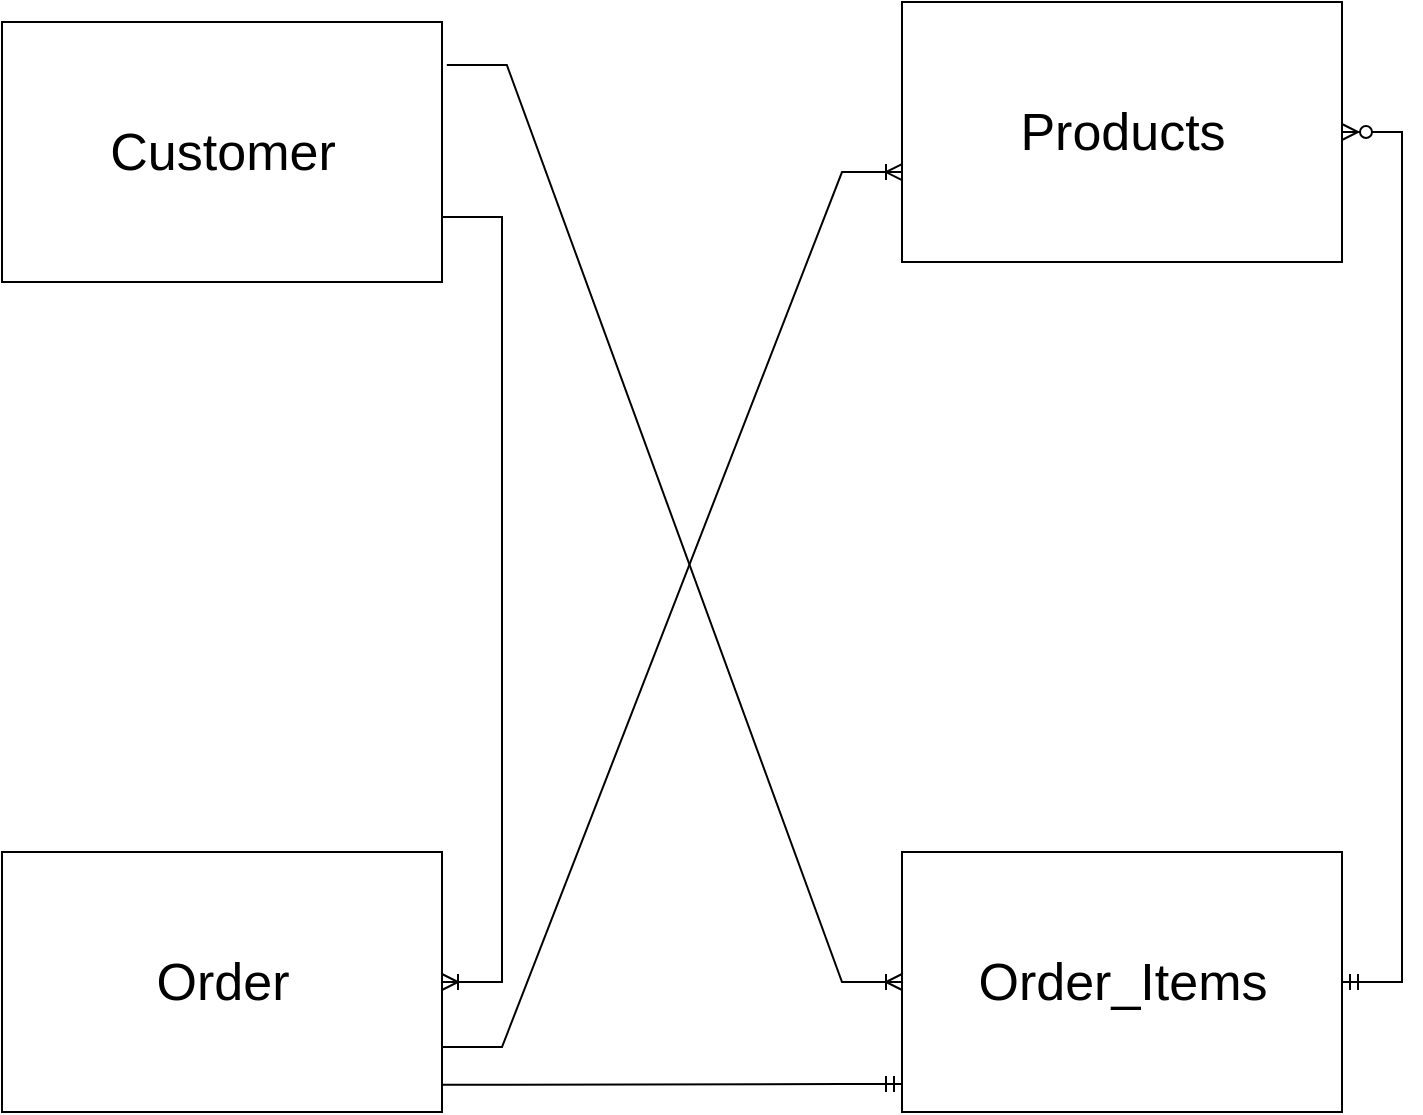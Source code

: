 <mxfile version="17.2.4" type="onedrive"><diagram id="BA3Ds6AlIEEgKtZ8mmWU" name="Page-1"><mxGraphModel dx="1038" dy="617" grid="1" gridSize="10" guides="1" tooltips="1" connect="1" arrows="1" fold="1" page="1" pageScale="1" pageWidth="827" pageHeight="1169" math="0" shadow="0"><root><mxCell id="0"/><mxCell id="1" parent="0"/><mxCell id="Z0OaeWBJ6xq1zhUcu3dC-1" value="" style="whiteSpace=wrap;html=1;" parent="1" vertex="1"><mxGeometry x="90" y="40" width="220" height="130" as="geometry"/></mxCell><mxCell id="Z0OaeWBJ6xq1zhUcu3dC-5" value="&lt;font style=&quot;font-size: 26px&quot;&gt;Customer&lt;/font&gt;" style="text;html=1;resizable=0;autosize=1;align=center;verticalAlign=middle;points=[];fillColor=none;strokeColor=none;rounded=0;" parent="Z0OaeWBJ6xq1zhUcu3dC-1" vertex="1"><mxGeometry x="45" y="55" width="130" height="20" as="geometry"/></mxCell><mxCell id="Z0OaeWBJ6xq1zhUcu3dC-2" value="" style="whiteSpace=wrap;html=1;" parent="1" vertex="1"><mxGeometry x="540" y="30" width="220" height="130" as="geometry"/></mxCell><mxCell id="Z0OaeWBJ6xq1zhUcu3dC-3" value="" style="whiteSpace=wrap;html=1;" parent="1" vertex="1"><mxGeometry x="90" y="455" width="220" height="130" as="geometry"/></mxCell><mxCell id="Z0OaeWBJ6xq1zhUcu3dC-4" value="" style="whiteSpace=wrap;html=1;" parent="1" vertex="1"><mxGeometry x="540" y="455" width="220" height="130" as="geometry"/></mxCell><mxCell id="Z0OaeWBJ6xq1zhUcu3dC-8" value="&lt;font style=&quot;font-size: 26px&quot;&gt;Order&lt;br&gt;&lt;/font&gt;" style="text;html=1;resizable=0;autosize=1;align=center;verticalAlign=middle;points=[];fillColor=none;strokeColor=none;rounded=0;" parent="1" vertex="1"><mxGeometry x="160" y="510" width="80" height="20" as="geometry"/></mxCell><mxCell id="Z0OaeWBJ6xq1zhUcu3dC-9" value="&lt;span style=&quot;font-size: 26px&quot;&gt;Products&lt;br&gt;&lt;/span&gt;" style="text;html=1;resizable=0;autosize=1;align=center;verticalAlign=middle;points=[];fillColor=none;strokeColor=none;rounded=0;" parent="1" vertex="1"><mxGeometry x="590" y="85" width="120" height="20" as="geometry"/></mxCell><mxCell id="Z0OaeWBJ6xq1zhUcu3dC-10" value="&lt;font style=&quot;font-size: 26px&quot;&gt;Order_Items&lt;/font&gt;" style="text;html=1;resizable=0;autosize=1;align=center;verticalAlign=middle;points=[];fillColor=none;strokeColor=none;rounded=0;" parent="1" vertex="1"><mxGeometry x="570" y="510" width="160" height="20" as="geometry"/></mxCell><mxCell id="Z0OaeWBJ6xq1zhUcu3dC-12" value="" style="edgeStyle=entityRelationEdgeStyle;fontSize=12;html=1;endArrow=ERoneToMany;rounded=0;exitX=1.011;exitY=0.165;exitDx=0;exitDy=0;entryX=0;entryY=0.5;entryDx=0;entryDy=0;exitPerimeter=0;" parent="1" source="Z0OaeWBJ6xq1zhUcu3dC-1" target="Z0OaeWBJ6xq1zhUcu3dC-4" edge="1"><mxGeometry width="100" height="100" relative="1" as="geometry"><mxPoint x="360" y="360" as="sourcePoint"/><mxPoint x="460" y="260" as="targetPoint"/></mxGeometry></mxCell><mxCell id="Z0OaeWBJ6xq1zhUcu3dC-13" value="" style="edgeStyle=entityRelationEdgeStyle;fontSize=12;html=1;endArrow=ERoneToMany;rounded=0;entryX=0;entryY=0.654;entryDx=0;entryDy=0;entryPerimeter=0;exitX=1;exitY=0.75;exitDx=0;exitDy=0;" parent="1" source="Z0OaeWBJ6xq1zhUcu3dC-3" target="Z0OaeWBJ6xq1zhUcu3dC-2" edge="1"><mxGeometry width="100" height="100" relative="1" as="geometry"><mxPoint x="130" y="460" as="sourcePoint"/><mxPoint x="460" y="260" as="targetPoint"/></mxGeometry></mxCell><mxCell id="Z0OaeWBJ6xq1zhUcu3dC-18" value="" style="edgeStyle=entityRelationEdgeStyle;fontSize=12;html=1;endArrow=ERoneToMany;rounded=0;exitX=1;exitY=0.75;exitDx=0;exitDy=0;" parent="1" source="Z0OaeWBJ6xq1zhUcu3dC-1" target="Z0OaeWBJ6xq1zhUcu3dC-3" edge="1"><mxGeometry width="100" height="100" relative="1" as="geometry"><mxPoint x="10" y="160" as="sourcePoint"/><mxPoint x="210" y="280" as="targetPoint"/></mxGeometry></mxCell><mxCell id="Z0OaeWBJ6xq1zhUcu3dC-19" value="" style="edgeStyle=entityRelationEdgeStyle;fontSize=12;html=1;endArrow=ERoneToMany;rounded=0;exitX=0;exitY=0.192;exitDx=0;exitDy=0;entryX=0.002;entryY=0.86;entryDx=0;entryDy=0;entryPerimeter=0;exitPerimeter=0;strokeColor=none;" parent="1" source="Z0OaeWBJ6xq1zhUcu3dC-4" target="Z0OaeWBJ6xq1zhUcu3dC-2" edge="1"><mxGeometry width="100" height="100" relative="1" as="geometry"><mxPoint x="770" y="510" as="sourcePoint"/><mxPoint x="536" y="150" as="targetPoint"/></mxGeometry></mxCell><mxCell id="Z0OaeWBJ6xq1zhUcu3dC-23" value="" style="edgeStyle=entityRelationEdgeStyle;fontSize=12;html=1;endArrow=ERmandOne;rounded=0;exitX=1;exitY=0.895;exitDx=0;exitDy=0;exitPerimeter=0;" parent="1" source="Z0OaeWBJ6xq1zhUcu3dC-3" edge="1"><mxGeometry width="100" height="100" relative="1" as="geometry"><mxPoint x="360" y="360" as="sourcePoint"/><mxPoint x="540" y="571" as="targetPoint"/></mxGeometry></mxCell><mxCell id="Z0OaeWBJ6xq1zhUcu3dC-24" value="" style="edgeStyle=entityRelationEdgeStyle;fontSize=12;html=1;endArrow=ERzeroToMany;startArrow=ERmandOne;rounded=0;exitX=1;exitY=0.5;exitDx=0;exitDy=0;" parent="1" source="Z0OaeWBJ6xq1zhUcu3dC-4" target="Z0OaeWBJ6xq1zhUcu3dC-2" edge="1"><mxGeometry width="100" height="100" relative="1" as="geometry"><mxPoint x="770" y="530" as="sourcePoint"/><mxPoint x="460" y="260" as="targetPoint"/></mxGeometry></mxCell></root></mxGraphModel></diagram></mxfile>